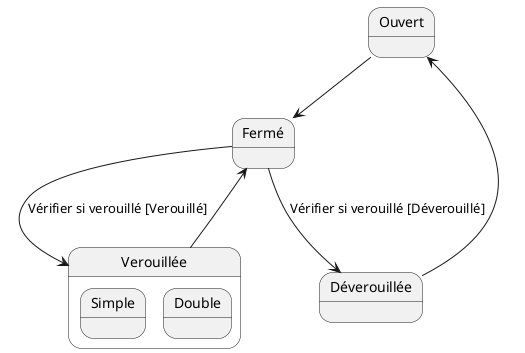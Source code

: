 @startuml TokTok
State Ouvert
State Fermé
State Déverouillée

State Verouillée{
    State Simple{

    }
    State Double{

    }
}

Fermé --> Verouillée : Vérifier si verouillé [Verouillé]
Fermé --> Déverouillée : Vérifier si verouillé [Déverouillé]
Déverouillée --> Ouvert
Ouvert --> Fermé
Verouillée --> Fermé

@enduml